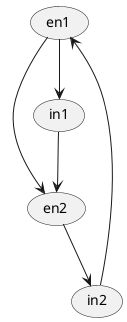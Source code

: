 @startuml
'https://plantuml.com/activity-diagram-beta

(en1)-->(en2)

(en2)-->(in2)
(in2)-->(en1)
(in1)-->(en2)
(en1)-->(in1)
@enduml
